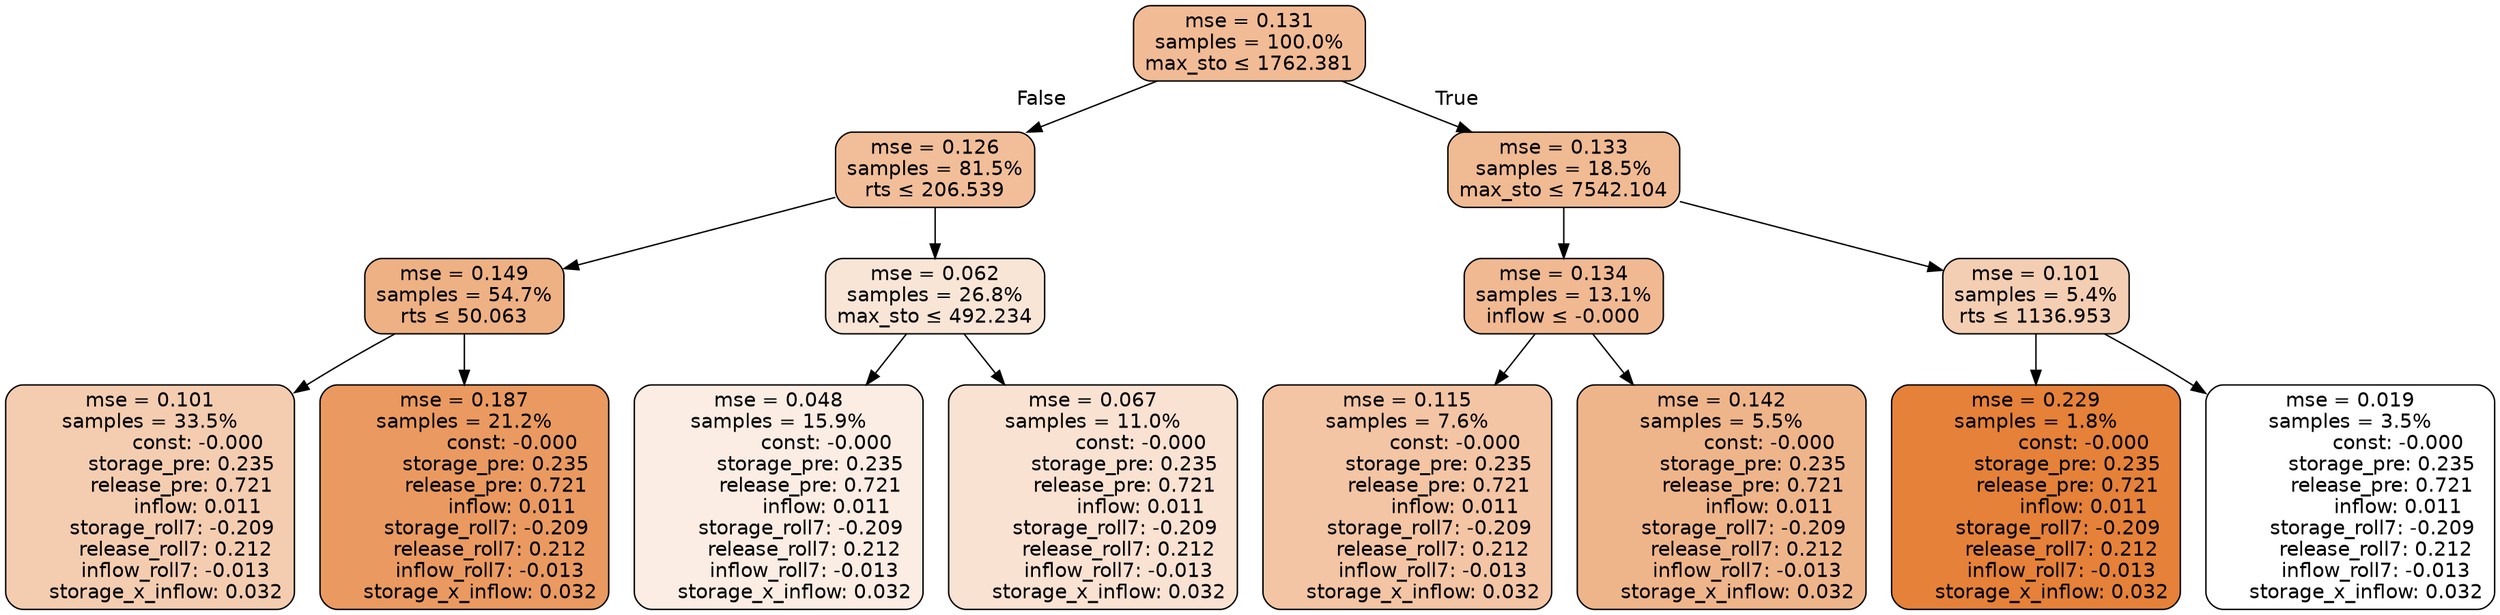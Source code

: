 digraph tree {
node [shape=rectangle, style="filled, rounded", color="black", fontname=helvetica] ;
edge [fontname=helvetica] ;
	"0" [label="mse = 0.131
samples = 100.0%
max_sto &le; 1762.381", fillcolor="#f1bb95"]
	"1" [label="mse = 0.126
samples = 81.5%
rts &le; 206.539", fillcolor="#f1be99"]
	"2" [label="mse = 0.149
samples = 54.7%
rts &le; 50.063", fillcolor="#eeb184"]
	"3" [label="mse = 0.101
samples = 33.5%
               const: -0.000
          storage_pre: 0.235
          release_pre: 0.721
               inflow: 0.011
       storage_roll7: -0.209
        release_roll7: 0.212
        inflow_roll7: -0.013
     storage_x_inflow: 0.032", fillcolor="#f4cdb1"]
	"4" [label="mse = 0.187
samples = 21.2%
               const: -0.000
          storage_pre: 0.235
          release_pre: 0.721
               inflow: 0.011
       storage_roll7: -0.209
        release_roll7: 0.212
        inflow_roll7: -0.013
     storage_x_inflow: 0.032", fillcolor="#ea9a60"]
	"5" [label="mse = 0.062
samples = 26.8%
max_sto &le; 492.234", fillcolor="#f9e5d6"]
	"6" [label="mse = 0.048
samples = 15.9%
               const: -0.000
          storage_pre: 0.235
          release_pre: 0.721
               inflow: 0.011
       storage_roll7: -0.209
        release_roll7: 0.212
        inflow_roll7: -0.013
     storage_x_inflow: 0.032", fillcolor="#fbede3"]
	"7" [label="mse = 0.067
samples = 11.0%
               const: -0.000
          storage_pre: 0.235
          release_pre: 0.721
               inflow: 0.011
       storage_roll7: -0.209
        release_roll7: 0.212
        inflow_roll7: -0.013
     storage_x_inflow: 0.032", fillcolor="#f9e2d2"]
	"8" [label="mse = 0.133
samples = 18.5%
max_sto &le; 7542.104", fillcolor="#f0ba93"]
	"9" [label="mse = 0.134
samples = 13.1%
inflow &le; -0.000", fillcolor="#f0b992"]
	"10" [label="mse = 0.115
samples = 7.6%
               const: -0.000
          storage_pre: 0.235
          release_pre: 0.721
               inflow: 0.011
       storage_roll7: -0.209
        release_roll7: 0.212
        inflow_roll7: -0.013
     storage_x_inflow: 0.032", fillcolor="#f3c5a4"]
	"11" [label="mse = 0.142
samples = 5.5%
               const: -0.000
          storage_pre: 0.235
          release_pre: 0.721
               inflow: 0.011
       storage_roll7: -0.209
        release_roll7: 0.212
        inflow_roll7: -0.013
     storage_x_inflow: 0.032", fillcolor="#efb58a"]
	"12" [label="mse = 0.101
samples = 5.4%
rts &le; 1136.953", fillcolor="#f4ceb2"]
	"13" [label="mse = 0.229
samples = 1.8%
               const: -0.000
          storage_pre: 0.235
          release_pre: 0.721
               inflow: 0.011
       storage_roll7: -0.209
        release_roll7: 0.212
        inflow_roll7: -0.013
     storage_x_inflow: 0.032", fillcolor="#e58139"]
	"14" [label="mse = 0.019
samples = 3.5%
               const: -0.000
          storage_pre: 0.235
          release_pre: 0.721
               inflow: 0.011
       storage_roll7: -0.209
        release_roll7: 0.212
        inflow_roll7: -0.013
     storage_x_inflow: 0.032", fillcolor="#ffffff"]

	"0" -> "1" [labeldistance=2.5, labelangle=45, headlabel="False"]
	"1" -> "2"
	"2" -> "3"
	"2" -> "4"
	"1" -> "5"
	"5" -> "6"
	"5" -> "7"
	"0" -> "8" [labeldistance=2.5, labelangle=-45, headlabel="True"]
	"8" -> "9"
	"9" -> "10"
	"9" -> "11"
	"8" -> "12"
	"12" -> "13"
	"12" -> "14"
}
